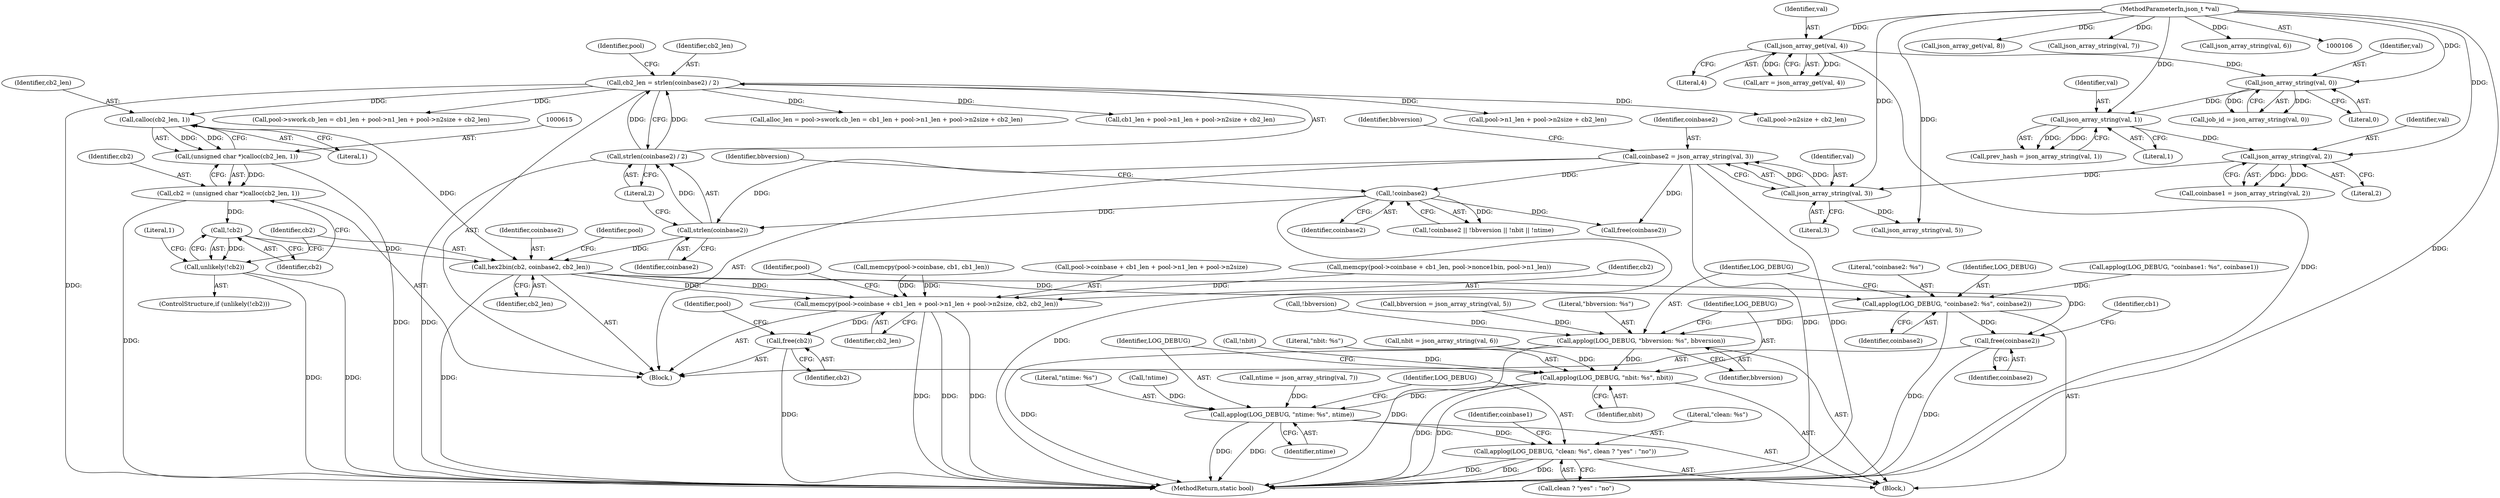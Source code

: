 digraph "0_sgminer_910c36089940e81fb85c65b8e63dcd2fac71470c@API" {
"1000616" [label="(Call,calloc(cb2_len, 1))"];
"1000295" [label="(Call,cb2_len = strlen(coinbase2) / 2)"];
"1000297" [label="(Call,strlen(coinbase2) / 2)"];
"1000298" [label="(Call,strlen(coinbase2))"];
"1000163" [label="(Call,coinbase2 = json_array_string(val, 3))"];
"1000165" [label="(Call,json_array_string(val, 3))"];
"1000160" [label="(Call,json_array_string(val, 2))"];
"1000155" [label="(Call,json_array_string(val, 1))"];
"1000150" [label="(Call,json_array_string(val, 0))"];
"1000133" [label="(Call,json_array_get(val, 4))"];
"1000108" [label="(MethodParameterIn,json_t *val)"];
"1000200" [label="(Call,!coinbase2)"];
"1000614" [label="(Call,(unsigned char *)calloc(cb2_len, 1))"];
"1000612" [label="(Call,cb2 = (unsigned char *)calloc(cb2_len, 1))"];
"1000621" [label="(Call,!cb2)"];
"1000620" [label="(Call,unlikely(!cb2))"];
"1000626" [label="(Call,hex2bin(cb2, coinbase2, cb2_len))"];
"1000673" [label="(Call,memcpy(pool->coinbase + cb1_len + pool->n1_len + pool->n2size, cb2, cb2_len))"];
"1000738" [label="(Call,free(cb2))"];
"1000709" [label="(Call,applog(LOG_DEBUG, \"coinbase2: %s\", coinbase2))"];
"1000713" [label="(Call,applog(LOG_DEBUG, \"bbversion: %s\", bbversion))"];
"1000717" [label="(Call,applog(LOG_DEBUG, \"nbit: %s\", nbit))"];
"1000721" [label="(Call,applog(LOG_DEBUG, \"ntime: %s\", ntime))"];
"1000725" [label="(Call,applog(LOG_DEBUG, \"clean: %s\", clean ? \"yes\" : \"no\"))"];
"1000734" [label="(Call,free(coinbase2))"];
"1000661" [label="(Call,memcpy(pool->coinbase + cb1_len, pool->nonce1bin, pool->n1_len))"];
"1000739" [label="(Identifier,cb2)"];
"1000148" [label="(Call,job_id = json_array_string(val, 0))"];
"1000673" [label="(Call,memcpy(pool->coinbase + cb1_len + pool->n1_len + pool->n2size, cb2, cb2_len))"];
"1000155" [label="(Call,json_array_string(val, 1))"];
"1000169" [label="(Identifier,bbversion)"];
"1000714" [label="(Identifier,LOG_DEBUG)"];
"1000108" [label="(MethodParameterIn,json_t *val)"];
"1000152" [label="(Literal,0)"];
"1000687" [label="(Identifier,cb2)"];
"1000628" [label="(Identifier,coinbase2)"];
"1000161" [label="(Identifier,val)"];
"1000186" [label="(Call,json_array_get(val, 8))"];
"1000705" [label="(Call,applog(LOG_DEBUG, \"coinbase1: %s\", coinbase1))"];
"1000131" [label="(Call,arr = json_array_get(val, 4))"];
"1000295" [label="(Call,cb2_len = strlen(coinbase2) / 2)"];
"1000204" [label="(Identifier,bbversion)"];
"1000614" [label="(Call,(unsigned char *)calloc(cb2_len, 1))"];
"1000329" [label="(Call,alloc_len = pool->swork.cb_len = cb1_len + pool->n1_len + pool->n2size + cb2_len)"];
"1000621" [label="(Call,!cb2)"];
"1000718" [label="(Identifier,LOG_DEBUG)"];
"1000632" [label="(Identifier,pool)"];
"1000613" [label="(Identifier,cb2)"];
"1000167" [label="(Literal,3)"];
"1000157" [label="(Literal,1)"];
"1000300" [label="(Literal,2)"];
"1000723" [label="(Literal,\"ntime: %s\")"];
"1000733" [label="(Identifier,coinbase1)"];
"1000624" [label="(Literal,1)"];
"1000735" [label="(Identifier,coinbase2)"];
"1000618" [label="(Literal,1)"];
"1000617" [label="(Identifier,cb2_len)"];
"1000203" [label="(Call,!bbversion)"];
"1000296" [label="(Identifier,cb2_len)"];
"1000717" [label="(Call,applog(LOG_DEBUG, \"nbit: %s\", nbit))"];
"1000612" [label="(Call,cb2 = (unsigned char *)calloc(cb2_len, 1))"];
"1000711" [label="(Literal,\"coinbase2: %s\")"];
"1000737" [label="(Identifier,cb1)"];
"1000225" [label="(Call,free(coinbase2))"];
"1000622" [label="(Identifier,cb2)"];
"1000655" [label="(Call,memcpy(pool->coinbase, cb1, cb1_len))"];
"1000162" [label="(Literal,2)"];
"1000200" [label="(Call,!coinbase2)"];
"1000299" [label="(Identifier,coinbase2)"];
"1000337" [label="(Call,cb1_len + pool->n1_len + pool->n2size + cb2_len)"];
"1000153" [label="(Call,prev_hash = json_array_string(val, 1))"];
"1000629" [label="(Identifier,cb2_len)"];
"1000150" [label="(Call,json_array_string(val, 0))"];
"1000160" [label="(Call,json_array_string(val, 2))"];
"1000164" [label="(Identifier,coinbase2)"];
"1000619" [label="(ControlStructure,if (unlikely(!cb2)))"];
"1000165" [label="(Call,json_array_string(val, 3))"];
"1000696" [label="(Block,)"];
"1000199" [label="(Call,!coinbase2 || !bbversion || !nbit || !ntime)"];
"1000692" [label="(Identifier,pool)"];
"1000710" [label="(Identifier,LOG_DEBUG)"];
"1000709" [label="(Call,applog(LOG_DEBUG, \"coinbase2: %s\", coinbase2))"];
"1000688" [label="(Identifier,cb2_len)"];
"1000339" [label="(Call,pool->n1_len + pool->n2size + cb2_len)"];
"1000168" [label="(Call,bbversion = json_array_string(val, 5))"];
"1000616" [label="(Call,calloc(cb2_len, 1))"];
"1000738" [label="(Call,free(cb2))"];
"1000721" [label="(Call,applog(LOG_DEBUG, \"ntime: %s\", ntime))"];
"1000298" [label="(Call,strlen(coinbase2))"];
"1000170" [label="(Call,json_array_string(val, 5))"];
"1000206" [label="(Call,!nbit)"];
"1000727" [label="(Literal,\"clean: %s\")"];
"1000180" [label="(Call,json_array_string(val, 7))"];
"1000620" [label="(Call,unlikely(!cb2))"];
"1000712" [label="(Identifier,coinbase2)"];
"1000719" [label="(Literal,\"nbit: %s\")"];
"1000674" [label="(Call,pool->coinbase + cb1_len + pool->n1_len + pool->n2size)"];
"1000173" [label="(Call,nbit = json_array_string(val, 6))"];
"1000716" [label="(Identifier,bbversion)"];
"1000343" [label="(Call,pool->n2size + cb2_len)"];
"1000715" [label="(Literal,\"bbversion: %s\")"];
"1000158" [label="(Call,coinbase1 = json_array_string(val, 2))"];
"1000297" [label="(Call,strlen(coinbase2) / 2)"];
"1000728" [label="(Call,clean ? \"yes\" : \"no\")"];
"1000331" [label="(Call,pool->swork.cb_len = cb1_len + pool->n1_len + pool->n2size + cb2_len)"];
"1000135" [label="(Literal,4)"];
"1000201" [label="(Identifier,coinbase2)"];
"1000713" [label="(Call,applog(LOG_DEBUG, \"bbversion: %s\", bbversion))"];
"1000175" [label="(Call,json_array_string(val, 6))"];
"1000208" [label="(Call,!ntime)"];
"1000163" [label="(Call,coinbase2 = json_array_string(val, 3))"];
"1000109" [label="(Block,)"];
"1000166" [label="(Identifier,val)"];
"1000627" [label="(Identifier,cb2)"];
"1000178" [label="(Call,ntime = json_array_string(val, 7))"];
"1000720" [label="(Identifier,nbit)"];
"1000151" [label="(Identifier,val)"];
"1000734" [label="(Call,free(coinbase2))"];
"1000725" [label="(Call,applog(LOG_DEBUG, \"clean: %s\", clean ? \"yes\" : \"no\"))"];
"1000724" [label="(Identifier,ntime)"];
"1000156" [label="(Identifier,val)"];
"1000304" [label="(Identifier,pool)"];
"1000133" [label="(Call,json_array_get(val, 4))"];
"1000759" [label="(MethodReturn,static bool)"];
"1000742" [label="(Identifier,pool)"];
"1000726" [label="(Identifier,LOG_DEBUG)"];
"1000626" [label="(Call,hex2bin(cb2, coinbase2, cb2_len))"];
"1000722" [label="(Identifier,LOG_DEBUG)"];
"1000134" [label="(Identifier,val)"];
"1000616" -> "1000614"  [label="AST: "];
"1000616" -> "1000618"  [label="CFG: "];
"1000617" -> "1000616"  [label="AST: "];
"1000618" -> "1000616"  [label="AST: "];
"1000614" -> "1000616"  [label="CFG: "];
"1000616" -> "1000614"  [label="DDG: "];
"1000616" -> "1000614"  [label="DDG: "];
"1000295" -> "1000616"  [label="DDG: "];
"1000616" -> "1000626"  [label="DDG: "];
"1000295" -> "1000109"  [label="AST: "];
"1000295" -> "1000297"  [label="CFG: "];
"1000296" -> "1000295"  [label="AST: "];
"1000297" -> "1000295"  [label="AST: "];
"1000304" -> "1000295"  [label="CFG: "];
"1000295" -> "1000759"  [label="DDG: "];
"1000297" -> "1000295"  [label="DDG: "];
"1000297" -> "1000295"  [label="DDG: "];
"1000295" -> "1000329"  [label="DDG: "];
"1000295" -> "1000331"  [label="DDG: "];
"1000295" -> "1000337"  [label="DDG: "];
"1000295" -> "1000339"  [label="DDG: "];
"1000295" -> "1000343"  [label="DDG: "];
"1000297" -> "1000300"  [label="CFG: "];
"1000298" -> "1000297"  [label="AST: "];
"1000300" -> "1000297"  [label="AST: "];
"1000297" -> "1000759"  [label="DDG: "];
"1000298" -> "1000297"  [label="DDG: "];
"1000298" -> "1000299"  [label="CFG: "];
"1000299" -> "1000298"  [label="AST: "];
"1000300" -> "1000298"  [label="CFG: "];
"1000163" -> "1000298"  [label="DDG: "];
"1000200" -> "1000298"  [label="DDG: "];
"1000298" -> "1000626"  [label="DDG: "];
"1000163" -> "1000109"  [label="AST: "];
"1000163" -> "1000165"  [label="CFG: "];
"1000164" -> "1000163"  [label="AST: "];
"1000165" -> "1000163"  [label="AST: "];
"1000169" -> "1000163"  [label="CFG: "];
"1000163" -> "1000759"  [label="DDG: "];
"1000163" -> "1000759"  [label="DDG: "];
"1000165" -> "1000163"  [label="DDG: "];
"1000165" -> "1000163"  [label="DDG: "];
"1000163" -> "1000200"  [label="DDG: "];
"1000163" -> "1000225"  [label="DDG: "];
"1000165" -> "1000167"  [label="CFG: "];
"1000166" -> "1000165"  [label="AST: "];
"1000167" -> "1000165"  [label="AST: "];
"1000160" -> "1000165"  [label="DDG: "];
"1000108" -> "1000165"  [label="DDG: "];
"1000165" -> "1000170"  [label="DDG: "];
"1000160" -> "1000158"  [label="AST: "];
"1000160" -> "1000162"  [label="CFG: "];
"1000161" -> "1000160"  [label="AST: "];
"1000162" -> "1000160"  [label="AST: "];
"1000158" -> "1000160"  [label="CFG: "];
"1000160" -> "1000158"  [label="DDG: "];
"1000160" -> "1000158"  [label="DDG: "];
"1000155" -> "1000160"  [label="DDG: "];
"1000108" -> "1000160"  [label="DDG: "];
"1000155" -> "1000153"  [label="AST: "];
"1000155" -> "1000157"  [label="CFG: "];
"1000156" -> "1000155"  [label="AST: "];
"1000157" -> "1000155"  [label="AST: "];
"1000153" -> "1000155"  [label="CFG: "];
"1000155" -> "1000153"  [label="DDG: "];
"1000155" -> "1000153"  [label="DDG: "];
"1000150" -> "1000155"  [label="DDG: "];
"1000108" -> "1000155"  [label="DDG: "];
"1000150" -> "1000148"  [label="AST: "];
"1000150" -> "1000152"  [label="CFG: "];
"1000151" -> "1000150"  [label="AST: "];
"1000152" -> "1000150"  [label="AST: "];
"1000148" -> "1000150"  [label="CFG: "];
"1000150" -> "1000148"  [label="DDG: "];
"1000150" -> "1000148"  [label="DDG: "];
"1000133" -> "1000150"  [label="DDG: "];
"1000108" -> "1000150"  [label="DDG: "];
"1000133" -> "1000131"  [label="AST: "];
"1000133" -> "1000135"  [label="CFG: "];
"1000134" -> "1000133"  [label="AST: "];
"1000135" -> "1000133"  [label="AST: "];
"1000131" -> "1000133"  [label="CFG: "];
"1000133" -> "1000759"  [label="DDG: "];
"1000133" -> "1000131"  [label="DDG: "];
"1000133" -> "1000131"  [label="DDG: "];
"1000108" -> "1000133"  [label="DDG: "];
"1000108" -> "1000106"  [label="AST: "];
"1000108" -> "1000759"  [label="DDG: "];
"1000108" -> "1000170"  [label="DDG: "];
"1000108" -> "1000175"  [label="DDG: "];
"1000108" -> "1000180"  [label="DDG: "];
"1000108" -> "1000186"  [label="DDG: "];
"1000200" -> "1000199"  [label="AST: "];
"1000200" -> "1000201"  [label="CFG: "];
"1000201" -> "1000200"  [label="AST: "];
"1000204" -> "1000200"  [label="CFG: "];
"1000199" -> "1000200"  [label="CFG: "];
"1000200" -> "1000759"  [label="DDG: "];
"1000200" -> "1000199"  [label="DDG: "];
"1000200" -> "1000225"  [label="DDG: "];
"1000614" -> "1000612"  [label="AST: "];
"1000615" -> "1000614"  [label="AST: "];
"1000612" -> "1000614"  [label="CFG: "];
"1000614" -> "1000759"  [label="DDG: "];
"1000614" -> "1000612"  [label="DDG: "];
"1000612" -> "1000109"  [label="AST: "];
"1000613" -> "1000612"  [label="AST: "];
"1000622" -> "1000612"  [label="CFG: "];
"1000612" -> "1000759"  [label="DDG: "];
"1000612" -> "1000621"  [label="DDG: "];
"1000621" -> "1000620"  [label="AST: "];
"1000621" -> "1000622"  [label="CFG: "];
"1000622" -> "1000621"  [label="AST: "];
"1000620" -> "1000621"  [label="CFG: "];
"1000621" -> "1000620"  [label="DDG: "];
"1000621" -> "1000626"  [label="DDG: "];
"1000620" -> "1000619"  [label="AST: "];
"1000624" -> "1000620"  [label="CFG: "];
"1000627" -> "1000620"  [label="CFG: "];
"1000620" -> "1000759"  [label="DDG: "];
"1000620" -> "1000759"  [label="DDG: "];
"1000626" -> "1000109"  [label="AST: "];
"1000626" -> "1000629"  [label="CFG: "];
"1000627" -> "1000626"  [label="AST: "];
"1000628" -> "1000626"  [label="AST: "];
"1000629" -> "1000626"  [label="AST: "];
"1000632" -> "1000626"  [label="CFG: "];
"1000626" -> "1000759"  [label="DDG: "];
"1000626" -> "1000673"  [label="DDG: "];
"1000626" -> "1000673"  [label="DDG: "];
"1000626" -> "1000709"  [label="DDG: "];
"1000626" -> "1000734"  [label="DDG: "];
"1000673" -> "1000109"  [label="AST: "];
"1000673" -> "1000688"  [label="CFG: "];
"1000674" -> "1000673"  [label="AST: "];
"1000687" -> "1000673"  [label="AST: "];
"1000688" -> "1000673"  [label="AST: "];
"1000692" -> "1000673"  [label="CFG: "];
"1000673" -> "1000759"  [label="DDG: "];
"1000673" -> "1000759"  [label="DDG: "];
"1000673" -> "1000759"  [label="DDG: "];
"1000655" -> "1000673"  [label="DDG: "];
"1000655" -> "1000673"  [label="DDG: "];
"1000661" -> "1000673"  [label="DDG: "];
"1000673" -> "1000738"  [label="DDG: "];
"1000738" -> "1000109"  [label="AST: "];
"1000738" -> "1000739"  [label="CFG: "];
"1000739" -> "1000738"  [label="AST: "];
"1000742" -> "1000738"  [label="CFG: "];
"1000738" -> "1000759"  [label="DDG: "];
"1000709" -> "1000696"  [label="AST: "];
"1000709" -> "1000712"  [label="CFG: "];
"1000710" -> "1000709"  [label="AST: "];
"1000711" -> "1000709"  [label="AST: "];
"1000712" -> "1000709"  [label="AST: "];
"1000714" -> "1000709"  [label="CFG: "];
"1000709" -> "1000759"  [label="DDG: "];
"1000705" -> "1000709"  [label="DDG: "];
"1000709" -> "1000713"  [label="DDG: "];
"1000709" -> "1000734"  [label="DDG: "];
"1000713" -> "1000696"  [label="AST: "];
"1000713" -> "1000716"  [label="CFG: "];
"1000714" -> "1000713"  [label="AST: "];
"1000715" -> "1000713"  [label="AST: "];
"1000716" -> "1000713"  [label="AST: "];
"1000718" -> "1000713"  [label="CFG: "];
"1000713" -> "1000759"  [label="DDG: "];
"1000713" -> "1000759"  [label="DDG: "];
"1000168" -> "1000713"  [label="DDG: "];
"1000203" -> "1000713"  [label="DDG: "];
"1000713" -> "1000717"  [label="DDG: "];
"1000717" -> "1000696"  [label="AST: "];
"1000717" -> "1000720"  [label="CFG: "];
"1000718" -> "1000717"  [label="AST: "];
"1000719" -> "1000717"  [label="AST: "];
"1000720" -> "1000717"  [label="AST: "];
"1000722" -> "1000717"  [label="CFG: "];
"1000717" -> "1000759"  [label="DDG: "];
"1000717" -> "1000759"  [label="DDG: "];
"1000206" -> "1000717"  [label="DDG: "];
"1000173" -> "1000717"  [label="DDG: "];
"1000717" -> "1000721"  [label="DDG: "];
"1000721" -> "1000696"  [label="AST: "];
"1000721" -> "1000724"  [label="CFG: "];
"1000722" -> "1000721"  [label="AST: "];
"1000723" -> "1000721"  [label="AST: "];
"1000724" -> "1000721"  [label="AST: "];
"1000726" -> "1000721"  [label="CFG: "];
"1000721" -> "1000759"  [label="DDG: "];
"1000721" -> "1000759"  [label="DDG: "];
"1000208" -> "1000721"  [label="DDG: "];
"1000178" -> "1000721"  [label="DDG: "];
"1000721" -> "1000725"  [label="DDG: "];
"1000725" -> "1000696"  [label="AST: "];
"1000725" -> "1000728"  [label="CFG: "];
"1000726" -> "1000725"  [label="AST: "];
"1000727" -> "1000725"  [label="AST: "];
"1000728" -> "1000725"  [label="AST: "];
"1000733" -> "1000725"  [label="CFG: "];
"1000725" -> "1000759"  [label="DDG: "];
"1000725" -> "1000759"  [label="DDG: "];
"1000725" -> "1000759"  [label="DDG: "];
"1000734" -> "1000109"  [label="AST: "];
"1000734" -> "1000735"  [label="CFG: "];
"1000735" -> "1000734"  [label="AST: "];
"1000737" -> "1000734"  [label="CFG: "];
"1000734" -> "1000759"  [label="DDG: "];
}
